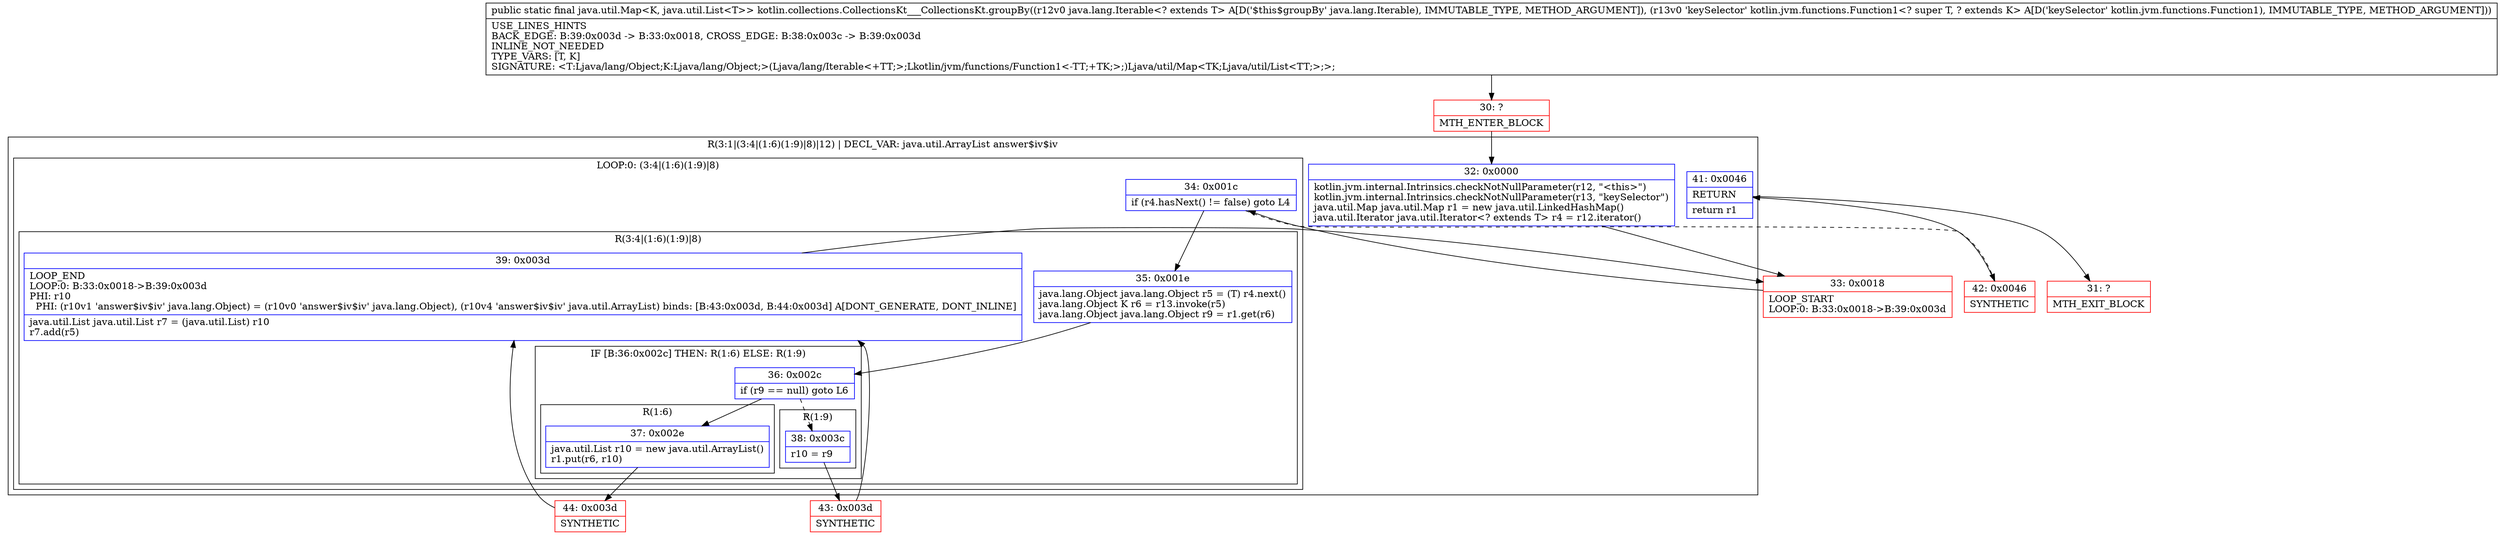 digraph "CFG forkotlin.collections.CollectionsKt___CollectionsKt.groupBy(Ljava\/lang\/Iterable;Lkotlin\/jvm\/functions\/Function1;)Ljava\/util\/Map;" {
subgraph cluster_Region_1700920026 {
label = "R(3:1|(3:4|(1:6)(1:9)|8)|12) | DECL_VAR: java.util.ArrayList answer$iv$iv\l";
node [shape=record,color=blue];
Node_32 [shape=record,label="{32\:\ 0x0000|kotlin.jvm.internal.Intrinsics.checkNotNullParameter(r12, \"\<this\>\")\lkotlin.jvm.internal.Intrinsics.checkNotNullParameter(r13, \"keySelector\")\ljava.util.Map java.util.Map r1 = new java.util.LinkedHashMap()\ljava.util.Iterator java.util.Iterator\<? extends T\> r4 = r12.iterator()\l}"];
subgraph cluster_LoopRegion_1640164472 {
label = "LOOP:0: (3:4|(1:6)(1:9)|8)";
node [shape=record,color=blue];
Node_34 [shape=record,label="{34\:\ 0x001c|if (r4.hasNext() != false) goto L4\l}"];
subgraph cluster_Region_237728621 {
label = "R(3:4|(1:6)(1:9)|8)";
node [shape=record,color=blue];
Node_35 [shape=record,label="{35\:\ 0x001e|java.lang.Object java.lang.Object r5 = (T) r4.next()\ljava.lang.Object K r6 = r13.invoke(r5)\ljava.lang.Object java.lang.Object r9 = r1.get(r6)\l}"];
subgraph cluster_IfRegion_194997680 {
label = "IF [B:36:0x002c] THEN: R(1:6) ELSE: R(1:9)";
node [shape=record,color=blue];
Node_36 [shape=record,label="{36\:\ 0x002c|if (r9 == null) goto L6\l}"];
subgraph cluster_Region_33720933 {
label = "R(1:6)";
node [shape=record,color=blue];
Node_37 [shape=record,label="{37\:\ 0x002e|java.util.List r10 = new java.util.ArrayList()\lr1.put(r6, r10)\l}"];
}
subgraph cluster_Region_1585104821 {
label = "R(1:9)";
node [shape=record,color=blue];
Node_38 [shape=record,label="{38\:\ 0x003c|r10 = r9\l}"];
}
}
Node_39 [shape=record,label="{39\:\ 0x003d|LOOP_END\lLOOP:0: B:33:0x0018\-\>B:39:0x003d\lPHI: r10 \l  PHI: (r10v1 'answer$iv$iv' java.lang.Object) = (r10v0 'answer$iv$iv' java.lang.Object), (r10v4 'answer$iv$iv' java.util.ArrayList) binds: [B:43:0x003d, B:44:0x003d] A[DONT_GENERATE, DONT_INLINE]\l|java.util.List java.util.List r7 = (java.util.List) r10\lr7.add(r5)\l}"];
}
}
Node_41 [shape=record,label="{41\:\ 0x0046|RETURN\l|return r1\l}"];
}
Node_30 [shape=record,color=red,label="{30\:\ ?|MTH_ENTER_BLOCK\l}"];
Node_33 [shape=record,color=red,label="{33\:\ 0x0018|LOOP_START\lLOOP:0: B:33:0x0018\-\>B:39:0x003d\l}"];
Node_44 [shape=record,color=red,label="{44\:\ 0x003d|SYNTHETIC\l}"];
Node_43 [shape=record,color=red,label="{43\:\ 0x003d|SYNTHETIC\l}"];
Node_42 [shape=record,color=red,label="{42\:\ 0x0046|SYNTHETIC\l}"];
Node_31 [shape=record,color=red,label="{31\:\ ?|MTH_EXIT_BLOCK\l}"];
MethodNode[shape=record,label="{public static final java.util.Map\<K, java.util.List\<T\>\> kotlin.collections.CollectionsKt___CollectionsKt.groupBy((r12v0 java.lang.Iterable\<? extends T\> A[D('$this$groupBy' java.lang.Iterable), IMMUTABLE_TYPE, METHOD_ARGUMENT]), (r13v0 'keySelector' kotlin.jvm.functions.Function1\<? super T, ? extends K\> A[D('keySelector' kotlin.jvm.functions.Function1), IMMUTABLE_TYPE, METHOD_ARGUMENT]))  | USE_LINES_HINTS\lBACK_EDGE: B:39:0x003d \-\> B:33:0x0018, CROSS_EDGE: B:38:0x003c \-\> B:39:0x003d\lINLINE_NOT_NEEDED\lTYPE_VARS: [T, K]\lSIGNATURE: \<T:Ljava\/lang\/Object;K:Ljava\/lang\/Object;\>(Ljava\/lang\/Iterable\<+TT;\>;Lkotlin\/jvm\/functions\/Function1\<\-TT;+TK;\>;)Ljava\/util\/Map\<TK;Ljava\/util\/List\<TT;\>;\>;\l}"];
MethodNode -> Node_30;Node_32 -> Node_33;
Node_34 -> Node_35;
Node_34 -> Node_42[style=dashed];
Node_35 -> Node_36;
Node_36 -> Node_37;
Node_36 -> Node_38[style=dashed];
Node_37 -> Node_44;
Node_38 -> Node_43;
Node_39 -> Node_33;
Node_41 -> Node_31;
Node_30 -> Node_32;
Node_33 -> Node_34;
Node_44 -> Node_39;
Node_43 -> Node_39;
Node_42 -> Node_41;
}


